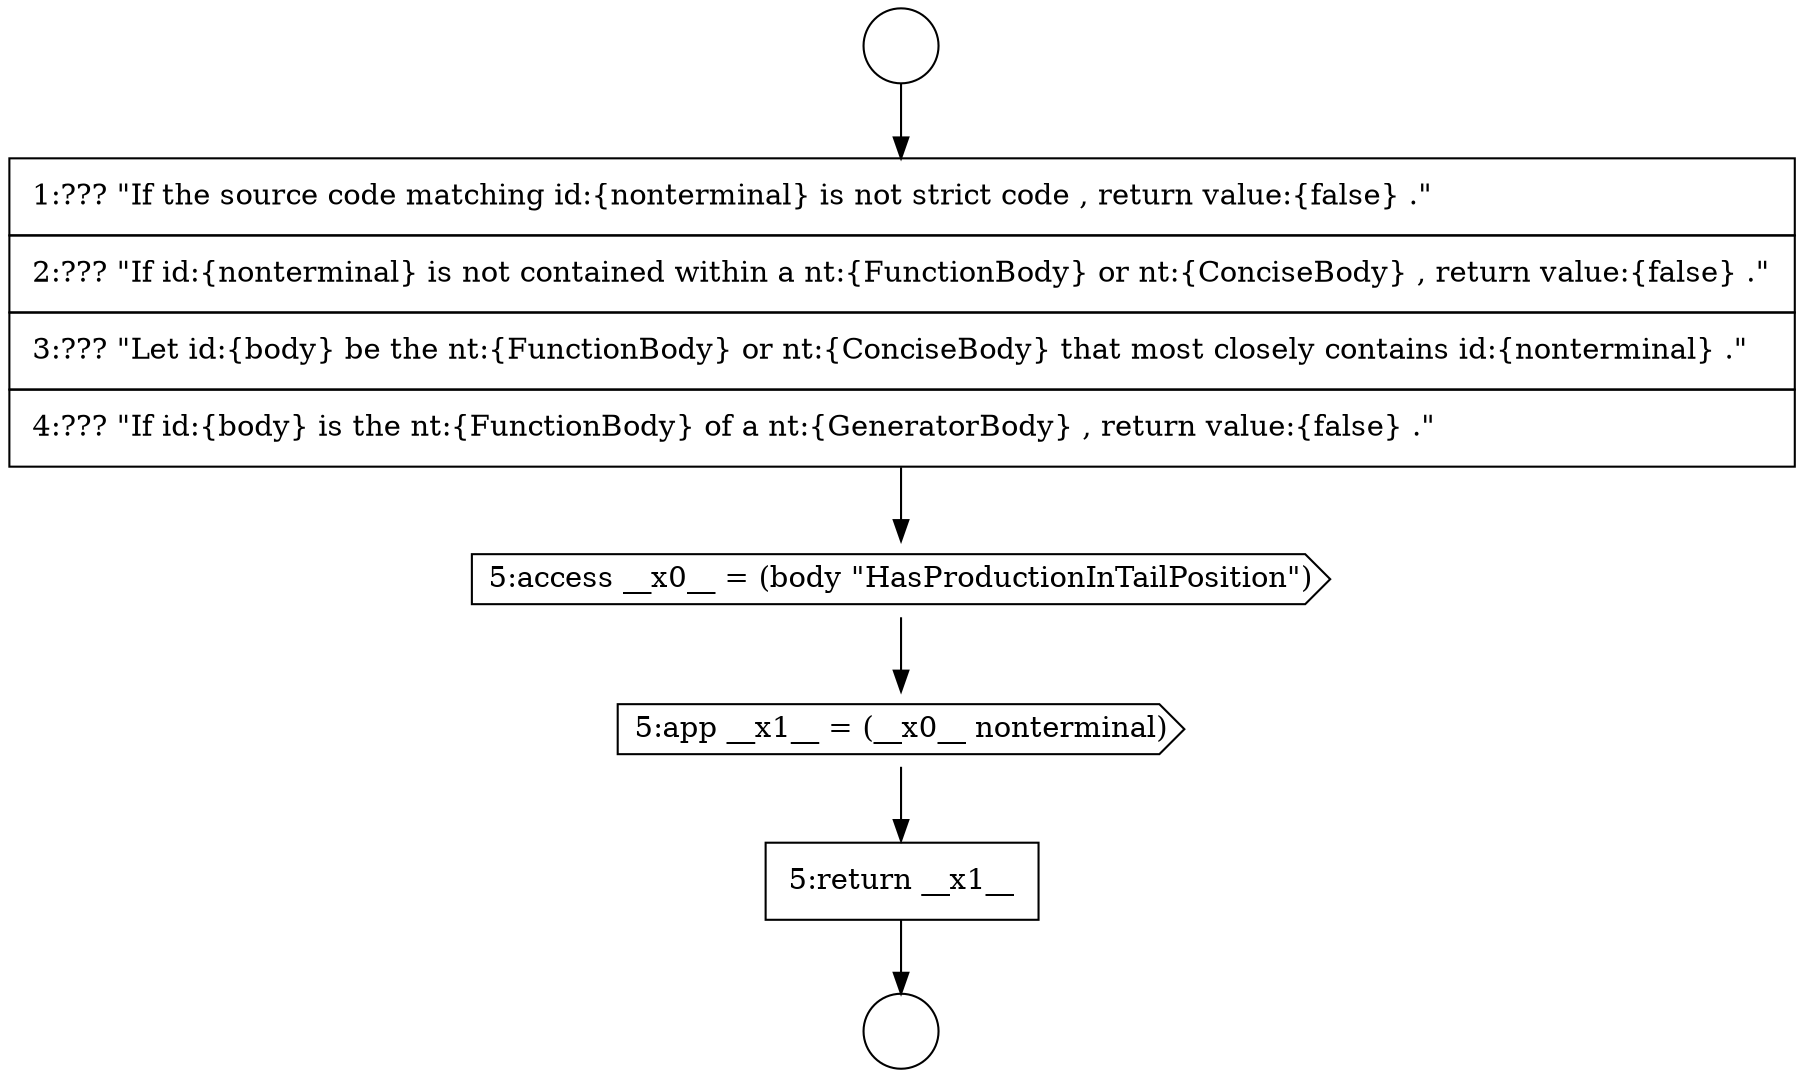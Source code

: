 digraph {
  node8816 [shape=cds, label=<<font color="black">5:app __x1__ = (__x0__ nonterminal)</font>> color="black" fillcolor="white" style=filled]
  node8817 [shape=none, margin=0, label=<<font color="black">
    <table border="0" cellborder="1" cellspacing="0" cellpadding="10">
      <tr><td align="left">5:return __x1__</td></tr>
    </table>
  </font>> color="black" fillcolor="white" style=filled]
  node8815 [shape=cds, label=<<font color="black">5:access __x0__ = (body &quot;HasProductionInTailPosition&quot;)</font>> color="black" fillcolor="white" style=filled]
  node8814 [shape=none, margin=0, label=<<font color="black">
    <table border="0" cellborder="1" cellspacing="0" cellpadding="10">
      <tr><td align="left">1:??? &quot;If the source code matching id:{nonterminal} is not strict code , return value:{false} .&quot;</td></tr>
      <tr><td align="left">2:??? &quot;If id:{nonterminal} is not contained within a nt:{FunctionBody} or nt:{ConciseBody} , return value:{false} .&quot;</td></tr>
      <tr><td align="left">3:??? &quot;Let id:{body} be the nt:{FunctionBody} or nt:{ConciseBody} that most closely contains id:{nonterminal} .&quot;</td></tr>
      <tr><td align="left">4:??? &quot;If id:{body} is the nt:{FunctionBody} of a nt:{GeneratorBody} , return value:{false} .&quot;</td></tr>
    </table>
  </font>> color="black" fillcolor="white" style=filled]
  node8813 [shape=circle label=" " color="black" fillcolor="white" style=filled]
  node8812 [shape=circle label=" " color="black" fillcolor="white" style=filled]
  node8815 -> node8816 [ color="black"]
  node8817 -> node8813 [ color="black"]
  node8812 -> node8814 [ color="black"]
  node8816 -> node8817 [ color="black"]
  node8814 -> node8815 [ color="black"]
}
